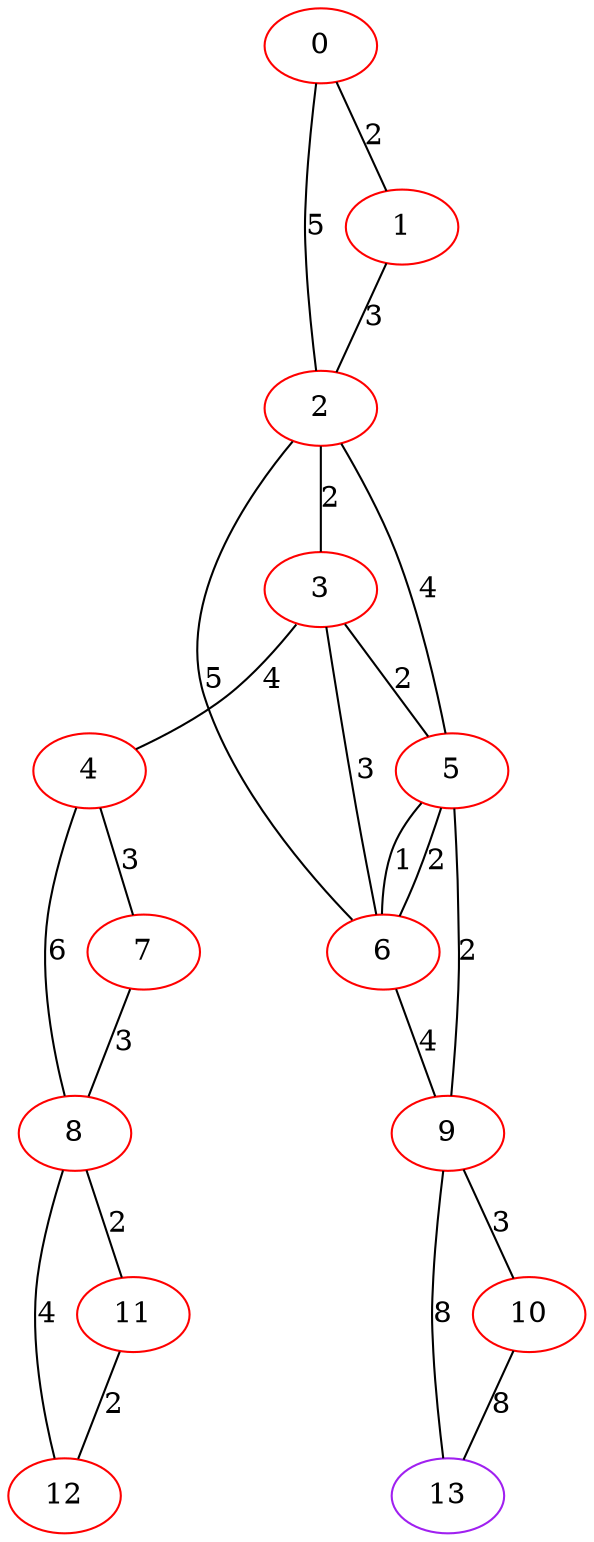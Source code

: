 graph "" {
0 [color=red, weight=1];
1 [color=red, weight=1];
2 [color=red, weight=1];
3 [color=red, weight=1];
4 [color=red, weight=1];
5 [color=red, weight=1];
6 [color=red, weight=1];
7 [color=red, weight=1];
8 [color=red, weight=1];
9 [color=red, weight=1];
10 [color=red, weight=1];
11 [color=red, weight=1];
12 [color=red, weight=1];
13 [color=purple, weight=4];
0 -- 1  [key=0, label=2];
0 -- 2  [key=0, label=5];
1 -- 2  [key=0, label=3];
2 -- 3  [key=0, label=2];
2 -- 5  [key=0, label=4];
2 -- 6  [key=0, label=5];
3 -- 4  [key=0, label=4];
3 -- 5  [key=0, label=2];
3 -- 6  [key=0, label=3];
4 -- 8  [key=0, label=6];
4 -- 7  [key=0, label=3];
5 -- 9  [key=0, label=2];
5 -- 6  [key=0, label=2];
5 -- 6  [key=1, label=1];
6 -- 9  [key=0, label=4];
7 -- 8  [key=0, label=3];
8 -- 11  [key=0, label=2];
8 -- 12  [key=0, label=4];
9 -- 10  [key=0, label=3];
9 -- 13  [key=0, label=8];
10 -- 13  [key=0, label=8];
11 -- 12  [key=0, label=2];
}
